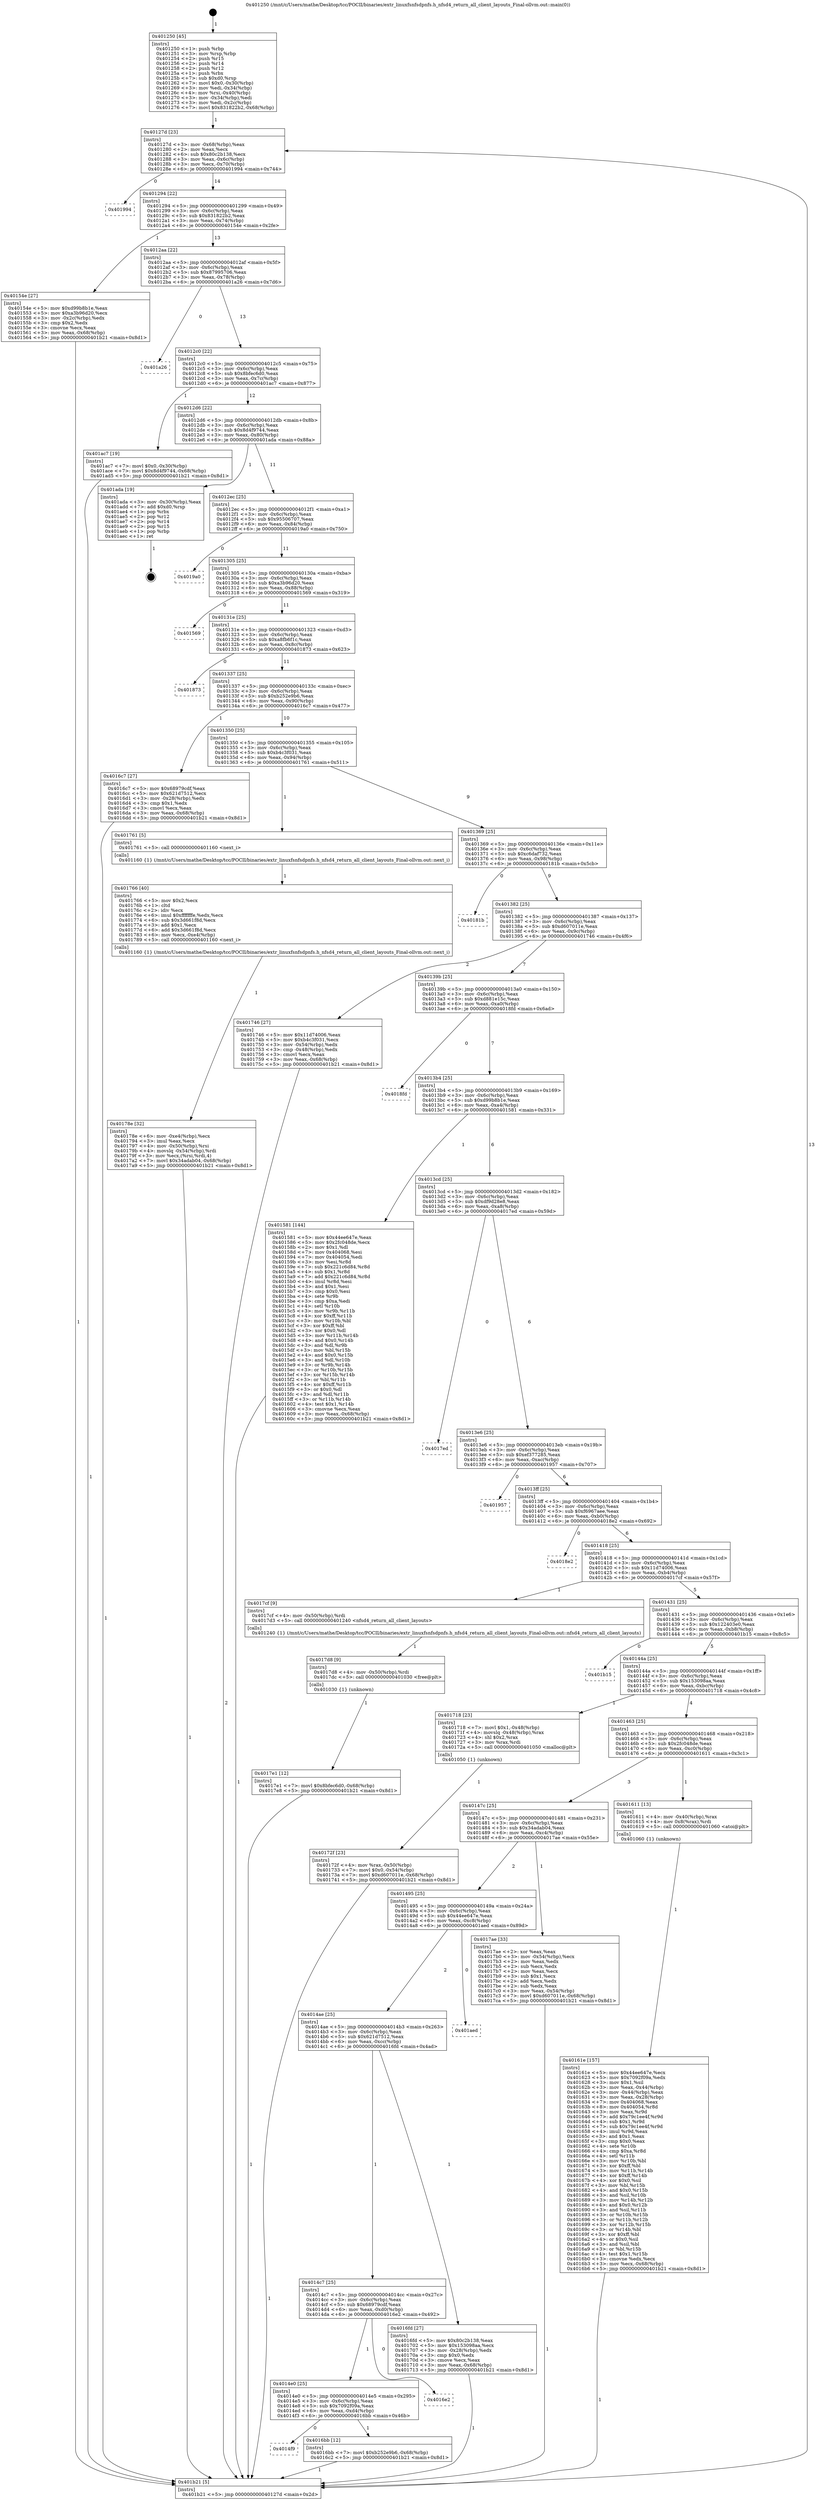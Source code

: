 digraph "0x401250" {
  label = "0x401250 (/mnt/c/Users/mathe/Desktop/tcc/POCII/binaries/extr_linuxfsnfsdpnfs.h_nfsd4_return_all_client_layouts_Final-ollvm.out::main(0))"
  labelloc = "t"
  node[shape=record]

  Entry [label="",width=0.3,height=0.3,shape=circle,fillcolor=black,style=filled]
  "0x40127d" [label="{
     0x40127d [23]\l
     | [instrs]\l
     &nbsp;&nbsp;0x40127d \<+3\>: mov -0x68(%rbp),%eax\l
     &nbsp;&nbsp;0x401280 \<+2\>: mov %eax,%ecx\l
     &nbsp;&nbsp;0x401282 \<+6\>: sub $0x80c2b138,%ecx\l
     &nbsp;&nbsp;0x401288 \<+3\>: mov %eax,-0x6c(%rbp)\l
     &nbsp;&nbsp;0x40128b \<+3\>: mov %ecx,-0x70(%rbp)\l
     &nbsp;&nbsp;0x40128e \<+6\>: je 0000000000401994 \<main+0x744\>\l
  }"]
  "0x401994" [label="{
     0x401994\l
  }", style=dashed]
  "0x401294" [label="{
     0x401294 [22]\l
     | [instrs]\l
     &nbsp;&nbsp;0x401294 \<+5\>: jmp 0000000000401299 \<main+0x49\>\l
     &nbsp;&nbsp;0x401299 \<+3\>: mov -0x6c(%rbp),%eax\l
     &nbsp;&nbsp;0x40129c \<+5\>: sub $0x831822b2,%eax\l
     &nbsp;&nbsp;0x4012a1 \<+3\>: mov %eax,-0x74(%rbp)\l
     &nbsp;&nbsp;0x4012a4 \<+6\>: je 000000000040154e \<main+0x2fe\>\l
  }"]
  Exit [label="",width=0.3,height=0.3,shape=circle,fillcolor=black,style=filled,peripheries=2]
  "0x40154e" [label="{
     0x40154e [27]\l
     | [instrs]\l
     &nbsp;&nbsp;0x40154e \<+5\>: mov $0xd99b8b1e,%eax\l
     &nbsp;&nbsp;0x401553 \<+5\>: mov $0xa3b96d20,%ecx\l
     &nbsp;&nbsp;0x401558 \<+3\>: mov -0x2c(%rbp),%edx\l
     &nbsp;&nbsp;0x40155b \<+3\>: cmp $0x2,%edx\l
     &nbsp;&nbsp;0x40155e \<+3\>: cmovne %ecx,%eax\l
     &nbsp;&nbsp;0x401561 \<+3\>: mov %eax,-0x68(%rbp)\l
     &nbsp;&nbsp;0x401564 \<+5\>: jmp 0000000000401b21 \<main+0x8d1\>\l
  }"]
  "0x4012aa" [label="{
     0x4012aa [22]\l
     | [instrs]\l
     &nbsp;&nbsp;0x4012aa \<+5\>: jmp 00000000004012af \<main+0x5f\>\l
     &nbsp;&nbsp;0x4012af \<+3\>: mov -0x6c(%rbp),%eax\l
     &nbsp;&nbsp;0x4012b2 \<+5\>: sub $0x87995706,%eax\l
     &nbsp;&nbsp;0x4012b7 \<+3\>: mov %eax,-0x78(%rbp)\l
     &nbsp;&nbsp;0x4012ba \<+6\>: je 0000000000401a26 \<main+0x7d6\>\l
  }"]
  "0x401b21" [label="{
     0x401b21 [5]\l
     | [instrs]\l
     &nbsp;&nbsp;0x401b21 \<+5\>: jmp 000000000040127d \<main+0x2d\>\l
  }"]
  "0x401250" [label="{
     0x401250 [45]\l
     | [instrs]\l
     &nbsp;&nbsp;0x401250 \<+1\>: push %rbp\l
     &nbsp;&nbsp;0x401251 \<+3\>: mov %rsp,%rbp\l
     &nbsp;&nbsp;0x401254 \<+2\>: push %r15\l
     &nbsp;&nbsp;0x401256 \<+2\>: push %r14\l
     &nbsp;&nbsp;0x401258 \<+2\>: push %r12\l
     &nbsp;&nbsp;0x40125a \<+1\>: push %rbx\l
     &nbsp;&nbsp;0x40125b \<+7\>: sub $0xd0,%rsp\l
     &nbsp;&nbsp;0x401262 \<+7\>: movl $0x0,-0x30(%rbp)\l
     &nbsp;&nbsp;0x401269 \<+3\>: mov %edi,-0x34(%rbp)\l
     &nbsp;&nbsp;0x40126c \<+4\>: mov %rsi,-0x40(%rbp)\l
     &nbsp;&nbsp;0x401270 \<+3\>: mov -0x34(%rbp),%edi\l
     &nbsp;&nbsp;0x401273 \<+3\>: mov %edi,-0x2c(%rbp)\l
     &nbsp;&nbsp;0x401276 \<+7\>: movl $0x831822b2,-0x68(%rbp)\l
  }"]
  "0x4017e1" [label="{
     0x4017e1 [12]\l
     | [instrs]\l
     &nbsp;&nbsp;0x4017e1 \<+7\>: movl $0x8bfec6d0,-0x68(%rbp)\l
     &nbsp;&nbsp;0x4017e8 \<+5\>: jmp 0000000000401b21 \<main+0x8d1\>\l
  }"]
  "0x401a26" [label="{
     0x401a26\l
  }", style=dashed]
  "0x4012c0" [label="{
     0x4012c0 [22]\l
     | [instrs]\l
     &nbsp;&nbsp;0x4012c0 \<+5\>: jmp 00000000004012c5 \<main+0x75\>\l
     &nbsp;&nbsp;0x4012c5 \<+3\>: mov -0x6c(%rbp),%eax\l
     &nbsp;&nbsp;0x4012c8 \<+5\>: sub $0x8bfec6d0,%eax\l
     &nbsp;&nbsp;0x4012cd \<+3\>: mov %eax,-0x7c(%rbp)\l
     &nbsp;&nbsp;0x4012d0 \<+6\>: je 0000000000401ac7 \<main+0x877\>\l
  }"]
  "0x4017d8" [label="{
     0x4017d8 [9]\l
     | [instrs]\l
     &nbsp;&nbsp;0x4017d8 \<+4\>: mov -0x50(%rbp),%rdi\l
     &nbsp;&nbsp;0x4017dc \<+5\>: call 0000000000401030 \<free@plt\>\l
     | [calls]\l
     &nbsp;&nbsp;0x401030 \{1\} (unknown)\l
  }"]
  "0x401ac7" [label="{
     0x401ac7 [19]\l
     | [instrs]\l
     &nbsp;&nbsp;0x401ac7 \<+7\>: movl $0x0,-0x30(%rbp)\l
     &nbsp;&nbsp;0x401ace \<+7\>: movl $0x8d4f9744,-0x68(%rbp)\l
     &nbsp;&nbsp;0x401ad5 \<+5\>: jmp 0000000000401b21 \<main+0x8d1\>\l
  }"]
  "0x4012d6" [label="{
     0x4012d6 [22]\l
     | [instrs]\l
     &nbsp;&nbsp;0x4012d6 \<+5\>: jmp 00000000004012db \<main+0x8b\>\l
     &nbsp;&nbsp;0x4012db \<+3\>: mov -0x6c(%rbp),%eax\l
     &nbsp;&nbsp;0x4012de \<+5\>: sub $0x8d4f9744,%eax\l
     &nbsp;&nbsp;0x4012e3 \<+3\>: mov %eax,-0x80(%rbp)\l
     &nbsp;&nbsp;0x4012e6 \<+6\>: je 0000000000401ada \<main+0x88a\>\l
  }"]
  "0x40178e" [label="{
     0x40178e [32]\l
     | [instrs]\l
     &nbsp;&nbsp;0x40178e \<+6\>: mov -0xe4(%rbp),%ecx\l
     &nbsp;&nbsp;0x401794 \<+3\>: imul %eax,%ecx\l
     &nbsp;&nbsp;0x401797 \<+4\>: mov -0x50(%rbp),%rsi\l
     &nbsp;&nbsp;0x40179b \<+4\>: movslq -0x54(%rbp),%rdi\l
     &nbsp;&nbsp;0x40179f \<+3\>: mov %ecx,(%rsi,%rdi,4)\l
     &nbsp;&nbsp;0x4017a2 \<+7\>: movl $0x34adab04,-0x68(%rbp)\l
     &nbsp;&nbsp;0x4017a9 \<+5\>: jmp 0000000000401b21 \<main+0x8d1\>\l
  }"]
  "0x401ada" [label="{
     0x401ada [19]\l
     | [instrs]\l
     &nbsp;&nbsp;0x401ada \<+3\>: mov -0x30(%rbp),%eax\l
     &nbsp;&nbsp;0x401add \<+7\>: add $0xd0,%rsp\l
     &nbsp;&nbsp;0x401ae4 \<+1\>: pop %rbx\l
     &nbsp;&nbsp;0x401ae5 \<+2\>: pop %r12\l
     &nbsp;&nbsp;0x401ae7 \<+2\>: pop %r14\l
     &nbsp;&nbsp;0x401ae9 \<+2\>: pop %r15\l
     &nbsp;&nbsp;0x401aeb \<+1\>: pop %rbp\l
     &nbsp;&nbsp;0x401aec \<+1\>: ret\l
  }"]
  "0x4012ec" [label="{
     0x4012ec [25]\l
     | [instrs]\l
     &nbsp;&nbsp;0x4012ec \<+5\>: jmp 00000000004012f1 \<main+0xa1\>\l
     &nbsp;&nbsp;0x4012f1 \<+3\>: mov -0x6c(%rbp),%eax\l
     &nbsp;&nbsp;0x4012f4 \<+5\>: sub $0x95506707,%eax\l
     &nbsp;&nbsp;0x4012f9 \<+6\>: mov %eax,-0x84(%rbp)\l
     &nbsp;&nbsp;0x4012ff \<+6\>: je 00000000004019a0 \<main+0x750\>\l
  }"]
  "0x401766" [label="{
     0x401766 [40]\l
     | [instrs]\l
     &nbsp;&nbsp;0x401766 \<+5\>: mov $0x2,%ecx\l
     &nbsp;&nbsp;0x40176b \<+1\>: cltd\l
     &nbsp;&nbsp;0x40176c \<+2\>: idiv %ecx\l
     &nbsp;&nbsp;0x40176e \<+6\>: imul $0xfffffffe,%edx,%ecx\l
     &nbsp;&nbsp;0x401774 \<+6\>: sub $0x3d661f8d,%ecx\l
     &nbsp;&nbsp;0x40177a \<+3\>: add $0x1,%ecx\l
     &nbsp;&nbsp;0x40177d \<+6\>: add $0x3d661f8d,%ecx\l
     &nbsp;&nbsp;0x401783 \<+6\>: mov %ecx,-0xe4(%rbp)\l
     &nbsp;&nbsp;0x401789 \<+5\>: call 0000000000401160 \<next_i\>\l
     | [calls]\l
     &nbsp;&nbsp;0x401160 \{1\} (/mnt/c/Users/mathe/Desktop/tcc/POCII/binaries/extr_linuxfsnfsdpnfs.h_nfsd4_return_all_client_layouts_Final-ollvm.out::next_i)\l
  }"]
  "0x4019a0" [label="{
     0x4019a0\l
  }", style=dashed]
  "0x401305" [label="{
     0x401305 [25]\l
     | [instrs]\l
     &nbsp;&nbsp;0x401305 \<+5\>: jmp 000000000040130a \<main+0xba\>\l
     &nbsp;&nbsp;0x40130a \<+3\>: mov -0x6c(%rbp),%eax\l
     &nbsp;&nbsp;0x40130d \<+5\>: sub $0xa3b96d20,%eax\l
     &nbsp;&nbsp;0x401312 \<+6\>: mov %eax,-0x88(%rbp)\l
     &nbsp;&nbsp;0x401318 \<+6\>: je 0000000000401569 \<main+0x319\>\l
  }"]
  "0x40172f" [label="{
     0x40172f [23]\l
     | [instrs]\l
     &nbsp;&nbsp;0x40172f \<+4\>: mov %rax,-0x50(%rbp)\l
     &nbsp;&nbsp;0x401733 \<+7\>: movl $0x0,-0x54(%rbp)\l
     &nbsp;&nbsp;0x40173a \<+7\>: movl $0xd607011e,-0x68(%rbp)\l
     &nbsp;&nbsp;0x401741 \<+5\>: jmp 0000000000401b21 \<main+0x8d1\>\l
  }"]
  "0x401569" [label="{
     0x401569\l
  }", style=dashed]
  "0x40131e" [label="{
     0x40131e [25]\l
     | [instrs]\l
     &nbsp;&nbsp;0x40131e \<+5\>: jmp 0000000000401323 \<main+0xd3\>\l
     &nbsp;&nbsp;0x401323 \<+3\>: mov -0x6c(%rbp),%eax\l
     &nbsp;&nbsp;0x401326 \<+5\>: sub $0xa8fb6f1c,%eax\l
     &nbsp;&nbsp;0x40132b \<+6\>: mov %eax,-0x8c(%rbp)\l
     &nbsp;&nbsp;0x401331 \<+6\>: je 0000000000401873 \<main+0x623\>\l
  }"]
  "0x4014f9" [label="{
     0x4014f9\l
  }", style=dashed]
  "0x401873" [label="{
     0x401873\l
  }", style=dashed]
  "0x401337" [label="{
     0x401337 [25]\l
     | [instrs]\l
     &nbsp;&nbsp;0x401337 \<+5\>: jmp 000000000040133c \<main+0xec\>\l
     &nbsp;&nbsp;0x40133c \<+3\>: mov -0x6c(%rbp),%eax\l
     &nbsp;&nbsp;0x40133f \<+5\>: sub $0xb252e9b6,%eax\l
     &nbsp;&nbsp;0x401344 \<+6\>: mov %eax,-0x90(%rbp)\l
     &nbsp;&nbsp;0x40134a \<+6\>: je 00000000004016c7 \<main+0x477\>\l
  }"]
  "0x4016bb" [label="{
     0x4016bb [12]\l
     | [instrs]\l
     &nbsp;&nbsp;0x4016bb \<+7\>: movl $0xb252e9b6,-0x68(%rbp)\l
     &nbsp;&nbsp;0x4016c2 \<+5\>: jmp 0000000000401b21 \<main+0x8d1\>\l
  }"]
  "0x4016c7" [label="{
     0x4016c7 [27]\l
     | [instrs]\l
     &nbsp;&nbsp;0x4016c7 \<+5\>: mov $0x68979cdf,%eax\l
     &nbsp;&nbsp;0x4016cc \<+5\>: mov $0x621d7512,%ecx\l
     &nbsp;&nbsp;0x4016d1 \<+3\>: mov -0x28(%rbp),%edx\l
     &nbsp;&nbsp;0x4016d4 \<+3\>: cmp $0x1,%edx\l
     &nbsp;&nbsp;0x4016d7 \<+3\>: cmovl %ecx,%eax\l
     &nbsp;&nbsp;0x4016da \<+3\>: mov %eax,-0x68(%rbp)\l
     &nbsp;&nbsp;0x4016dd \<+5\>: jmp 0000000000401b21 \<main+0x8d1\>\l
  }"]
  "0x401350" [label="{
     0x401350 [25]\l
     | [instrs]\l
     &nbsp;&nbsp;0x401350 \<+5\>: jmp 0000000000401355 \<main+0x105\>\l
     &nbsp;&nbsp;0x401355 \<+3\>: mov -0x6c(%rbp),%eax\l
     &nbsp;&nbsp;0x401358 \<+5\>: sub $0xb4c3f031,%eax\l
     &nbsp;&nbsp;0x40135d \<+6\>: mov %eax,-0x94(%rbp)\l
     &nbsp;&nbsp;0x401363 \<+6\>: je 0000000000401761 \<main+0x511\>\l
  }"]
  "0x4014e0" [label="{
     0x4014e0 [25]\l
     | [instrs]\l
     &nbsp;&nbsp;0x4014e0 \<+5\>: jmp 00000000004014e5 \<main+0x295\>\l
     &nbsp;&nbsp;0x4014e5 \<+3\>: mov -0x6c(%rbp),%eax\l
     &nbsp;&nbsp;0x4014e8 \<+5\>: sub $0x7092f09a,%eax\l
     &nbsp;&nbsp;0x4014ed \<+6\>: mov %eax,-0xd4(%rbp)\l
     &nbsp;&nbsp;0x4014f3 \<+6\>: je 00000000004016bb \<main+0x46b\>\l
  }"]
  "0x401761" [label="{
     0x401761 [5]\l
     | [instrs]\l
     &nbsp;&nbsp;0x401761 \<+5\>: call 0000000000401160 \<next_i\>\l
     | [calls]\l
     &nbsp;&nbsp;0x401160 \{1\} (/mnt/c/Users/mathe/Desktop/tcc/POCII/binaries/extr_linuxfsnfsdpnfs.h_nfsd4_return_all_client_layouts_Final-ollvm.out::next_i)\l
  }"]
  "0x401369" [label="{
     0x401369 [25]\l
     | [instrs]\l
     &nbsp;&nbsp;0x401369 \<+5\>: jmp 000000000040136e \<main+0x11e\>\l
     &nbsp;&nbsp;0x40136e \<+3\>: mov -0x6c(%rbp),%eax\l
     &nbsp;&nbsp;0x401371 \<+5\>: sub $0xc6daf732,%eax\l
     &nbsp;&nbsp;0x401376 \<+6\>: mov %eax,-0x98(%rbp)\l
     &nbsp;&nbsp;0x40137c \<+6\>: je 000000000040181b \<main+0x5cb\>\l
  }"]
  "0x4016e2" [label="{
     0x4016e2\l
  }", style=dashed]
  "0x40181b" [label="{
     0x40181b\l
  }", style=dashed]
  "0x401382" [label="{
     0x401382 [25]\l
     | [instrs]\l
     &nbsp;&nbsp;0x401382 \<+5\>: jmp 0000000000401387 \<main+0x137\>\l
     &nbsp;&nbsp;0x401387 \<+3\>: mov -0x6c(%rbp),%eax\l
     &nbsp;&nbsp;0x40138a \<+5\>: sub $0xd607011e,%eax\l
     &nbsp;&nbsp;0x40138f \<+6\>: mov %eax,-0x9c(%rbp)\l
     &nbsp;&nbsp;0x401395 \<+6\>: je 0000000000401746 \<main+0x4f6\>\l
  }"]
  "0x4014c7" [label="{
     0x4014c7 [25]\l
     | [instrs]\l
     &nbsp;&nbsp;0x4014c7 \<+5\>: jmp 00000000004014cc \<main+0x27c\>\l
     &nbsp;&nbsp;0x4014cc \<+3\>: mov -0x6c(%rbp),%eax\l
     &nbsp;&nbsp;0x4014cf \<+5\>: sub $0x68979cdf,%eax\l
     &nbsp;&nbsp;0x4014d4 \<+6\>: mov %eax,-0xd0(%rbp)\l
     &nbsp;&nbsp;0x4014da \<+6\>: je 00000000004016e2 \<main+0x492\>\l
  }"]
  "0x401746" [label="{
     0x401746 [27]\l
     | [instrs]\l
     &nbsp;&nbsp;0x401746 \<+5\>: mov $0x11d74006,%eax\l
     &nbsp;&nbsp;0x40174b \<+5\>: mov $0xb4c3f031,%ecx\l
     &nbsp;&nbsp;0x401750 \<+3\>: mov -0x54(%rbp),%edx\l
     &nbsp;&nbsp;0x401753 \<+3\>: cmp -0x48(%rbp),%edx\l
     &nbsp;&nbsp;0x401756 \<+3\>: cmovl %ecx,%eax\l
     &nbsp;&nbsp;0x401759 \<+3\>: mov %eax,-0x68(%rbp)\l
     &nbsp;&nbsp;0x40175c \<+5\>: jmp 0000000000401b21 \<main+0x8d1\>\l
  }"]
  "0x40139b" [label="{
     0x40139b [25]\l
     | [instrs]\l
     &nbsp;&nbsp;0x40139b \<+5\>: jmp 00000000004013a0 \<main+0x150\>\l
     &nbsp;&nbsp;0x4013a0 \<+3\>: mov -0x6c(%rbp),%eax\l
     &nbsp;&nbsp;0x4013a3 \<+5\>: sub $0xd881e15c,%eax\l
     &nbsp;&nbsp;0x4013a8 \<+6\>: mov %eax,-0xa0(%rbp)\l
     &nbsp;&nbsp;0x4013ae \<+6\>: je 00000000004018fd \<main+0x6ad\>\l
  }"]
  "0x4016fd" [label="{
     0x4016fd [27]\l
     | [instrs]\l
     &nbsp;&nbsp;0x4016fd \<+5\>: mov $0x80c2b138,%eax\l
     &nbsp;&nbsp;0x401702 \<+5\>: mov $0x153098aa,%ecx\l
     &nbsp;&nbsp;0x401707 \<+3\>: mov -0x28(%rbp),%edx\l
     &nbsp;&nbsp;0x40170a \<+3\>: cmp $0x0,%edx\l
     &nbsp;&nbsp;0x40170d \<+3\>: cmove %ecx,%eax\l
     &nbsp;&nbsp;0x401710 \<+3\>: mov %eax,-0x68(%rbp)\l
     &nbsp;&nbsp;0x401713 \<+5\>: jmp 0000000000401b21 \<main+0x8d1\>\l
  }"]
  "0x4018fd" [label="{
     0x4018fd\l
  }", style=dashed]
  "0x4013b4" [label="{
     0x4013b4 [25]\l
     | [instrs]\l
     &nbsp;&nbsp;0x4013b4 \<+5\>: jmp 00000000004013b9 \<main+0x169\>\l
     &nbsp;&nbsp;0x4013b9 \<+3\>: mov -0x6c(%rbp),%eax\l
     &nbsp;&nbsp;0x4013bc \<+5\>: sub $0xd99b8b1e,%eax\l
     &nbsp;&nbsp;0x4013c1 \<+6\>: mov %eax,-0xa4(%rbp)\l
     &nbsp;&nbsp;0x4013c7 \<+6\>: je 0000000000401581 \<main+0x331\>\l
  }"]
  "0x4014ae" [label="{
     0x4014ae [25]\l
     | [instrs]\l
     &nbsp;&nbsp;0x4014ae \<+5\>: jmp 00000000004014b3 \<main+0x263\>\l
     &nbsp;&nbsp;0x4014b3 \<+3\>: mov -0x6c(%rbp),%eax\l
     &nbsp;&nbsp;0x4014b6 \<+5\>: sub $0x621d7512,%eax\l
     &nbsp;&nbsp;0x4014bb \<+6\>: mov %eax,-0xcc(%rbp)\l
     &nbsp;&nbsp;0x4014c1 \<+6\>: je 00000000004016fd \<main+0x4ad\>\l
  }"]
  "0x401581" [label="{
     0x401581 [144]\l
     | [instrs]\l
     &nbsp;&nbsp;0x401581 \<+5\>: mov $0x44ee647e,%eax\l
     &nbsp;&nbsp;0x401586 \<+5\>: mov $0x2fc048de,%ecx\l
     &nbsp;&nbsp;0x40158b \<+2\>: mov $0x1,%dl\l
     &nbsp;&nbsp;0x40158d \<+7\>: mov 0x404068,%esi\l
     &nbsp;&nbsp;0x401594 \<+7\>: mov 0x404054,%edi\l
     &nbsp;&nbsp;0x40159b \<+3\>: mov %esi,%r8d\l
     &nbsp;&nbsp;0x40159e \<+7\>: sub $0x221c6d84,%r8d\l
     &nbsp;&nbsp;0x4015a5 \<+4\>: sub $0x1,%r8d\l
     &nbsp;&nbsp;0x4015a9 \<+7\>: add $0x221c6d84,%r8d\l
     &nbsp;&nbsp;0x4015b0 \<+4\>: imul %r8d,%esi\l
     &nbsp;&nbsp;0x4015b4 \<+3\>: and $0x1,%esi\l
     &nbsp;&nbsp;0x4015b7 \<+3\>: cmp $0x0,%esi\l
     &nbsp;&nbsp;0x4015ba \<+4\>: sete %r9b\l
     &nbsp;&nbsp;0x4015be \<+3\>: cmp $0xa,%edi\l
     &nbsp;&nbsp;0x4015c1 \<+4\>: setl %r10b\l
     &nbsp;&nbsp;0x4015c5 \<+3\>: mov %r9b,%r11b\l
     &nbsp;&nbsp;0x4015c8 \<+4\>: xor $0xff,%r11b\l
     &nbsp;&nbsp;0x4015cc \<+3\>: mov %r10b,%bl\l
     &nbsp;&nbsp;0x4015cf \<+3\>: xor $0xff,%bl\l
     &nbsp;&nbsp;0x4015d2 \<+3\>: xor $0x0,%dl\l
     &nbsp;&nbsp;0x4015d5 \<+3\>: mov %r11b,%r14b\l
     &nbsp;&nbsp;0x4015d8 \<+4\>: and $0x0,%r14b\l
     &nbsp;&nbsp;0x4015dc \<+3\>: and %dl,%r9b\l
     &nbsp;&nbsp;0x4015df \<+3\>: mov %bl,%r15b\l
     &nbsp;&nbsp;0x4015e2 \<+4\>: and $0x0,%r15b\l
     &nbsp;&nbsp;0x4015e6 \<+3\>: and %dl,%r10b\l
     &nbsp;&nbsp;0x4015e9 \<+3\>: or %r9b,%r14b\l
     &nbsp;&nbsp;0x4015ec \<+3\>: or %r10b,%r15b\l
     &nbsp;&nbsp;0x4015ef \<+3\>: xor %r15b,%r14b\l
     &nbsp;&nbsp;0x4015f2 \<+3\>: or %bl,%r11b\l
     &nbsp;&nbsp;0x4015f5 \<+4\>: xor $0xff,%r11b\l
     &nbsp;&nbsp;0x4015f9 \<+3\>: or $0x0,%dl\l
     &nbsp;&nbsp;0x4015fc \<+3\>: and %dl,%r11b\l
     &nbsp;&nbsp;0x4015ff \<+3\>: or %r11b,%r14b\l
     &nbsp;&nbsp;0x401602 \<+4\>: test $0x1,%r14b\l
     &nbsp;&nbsp;0x401606 \<+3\>: cmovne %ecx,%eax\l
     &nbsp;&nbsp;0x401609 \<+3\>: mov %eax,-0x68(%rbp)\l
     &nbsp;&nbsp;0x40160c \<+5\>: jmp 0000000000401b21 \<main+0x8d1\>\l
  }"]
  "0x4013cd" [label="{
     0x4013cd [25]\l
     | [instrs]\l
     &nbsp;&nbsp;0x4013cd \<+5\>: jmp 00000000004013d2 \<main+0x182\>\l
     &nbsp;&nbsp;0x4013d2 \<+3\>: mov -0x6c(%rbp),%eax\l
     &nbsp;&nbsp;0x4013d5 \<+5\>: sub $0xdf9d28e8,%eax\l
     &nbsp;&nbsp;0x4013da \<+6\>: mov %eax,-0xa8(%rbp)\l
     &nbsp;&nbsp;0x4013e0 \<+6\>: je 00000000004017ed \<main+0x59d\>\l
  }"]
  "0x401aed" [label="{
     0x401aed\l
  }", style=dashed]
  "0x4017ed" [label="{
     0x4017ed\l
  }", style=dashed]
  "0x4013e6" [label="{
     0x4013e6 [25]\l
     | [instrs]\l
     &nbsp;&nbsp;0x4013e6 \<+5\>: jmp 00000000004013eb \<main+0x19b\>\l
     &nbsp;&nbsp;0x4013eb \<+3\>: mov -0x6c(%rbp),%eax\l
     &nbsp;&nbsp;0x4013ee \<+5\>: sub $0xef377285,%eax\l
     &nbsp;&nbsp;0x4013f3 \<+6\>: mov %eax,-0xac(%rbp)\l
     &nbsp;&nbsp;0x4013f9 \<+6\>: je 0000000000401957 \<main+0x707\>\l
  }"]
  "0x401495" [label="{
     0x401495 [25]\l
     | [instrs]\l
     &nbsp;&nbsp;0x401495 \<+5\>: jmp 000000000040149a \<main+0x24a\>\l
     &nbsp;&nbsp;0x40149a \<+3\>: mov -0x6c(%rbp),%eax\l
     &nbsp;&nbsp;0x40149d \<+5\>: sub $0x44ee647e,%eax\l
     &nbsp;&nbsp;0x4014a2 \<+6\>: mov %eax,-0xc8(%rbp)\l
     &nbsp;&nbsp;0x4014a8 \<+6\>: je 0000000000401aed \<main+0x89d\>\l
  }"]
  "0x401957" [label="{
     0x401957\l
  }", style=dashed]
  "0x4013ff" [label="{
     0x4013ff [25]\l
     | [instrs]\l
     &nbsp;&nbsp;0x4013ff \<+5\>: jmp 0000000000401404 \<main+0x1b4\>\l
     &nbsp;&nbsp;0x401404 \<+3\>: mov -0x6c(%rbp),%eax\l
     &nbsp;&nbsp;0x401407 \<+5\>: sub $0xf6967aee,%eax\l
     &nbsp;&nbsp;0x40140c \<+6\>: mov %eax,-0xb0(%rbp)\l
     &nbsp;&nbsp;0x401412 \<+6\>: je 00000000004018e2 \<main+0x692\>\l
  }"]
  "0x4017ae" [label="{
     0x4017ae [33]\l
     | [instrs]\l
     &nbsp;&nbsp;0x4017ae \<+2\>: xor %eax,%eax\l
     &nbsp;&nbsp;0x4017b0 \<+3\>: mov -0x54(%rbp),%ecx\l
     &nbsp;&nbsp;0x4017b3 \<+2\>: mov %eax,%edx\l
     &nbsp;&nbsp;0x4017b5 \<+2\>: sub %ecx,%edx\l
     &nbsp;&nbsp;0x4017b7 \<+2\>: mov %eax,%ecx\l
     &nbsp;&nbsp;0x4017b9 \<+3\>: sub $0x1,%ecx\l
     &nbsp;&nbsp;0x4017bc \<+2\>: add %ecx,%edx\l
     &nbsp;&nbsp;0x4017be \<+2\>: sub %edx,%eax\l
     &nbsp;&nbsp;0x4017c0 \<+3\>: mov %eax,-0x54(%rbp)\l
     &nbsp;&nbsp;0x4017c3 \<+7\>: movl $0xd607011e,-0x68(%rbp)\l
     &nbsp;&nbsp;0x4017ca \<+5\>: jmp 0000000000401b21 \<main+0x8d1\>\l
  }"]
  "0x4018e2" [label="{
     0x4018e2\l
  }", style=dashed]
  "0x401418" [label="{
     0x401418 [25]\l
     | [instrs]\l
     &nbsp;&nbsp;0x401418 \<+5\>: jmp 000000000040141d \<main+0x1cd\>\l
     &nbsp;&nbsp;0x40141d \<+3\>: mov -0x6c(%rbp),%eax\l
     &nbsp;&nbsp;0x401420 \<+5\>: sub $0x11d74006,%eax\l
     &nbsp;&nbsp;0x401425 \<+6\>: mov %eax,-0xb4(%rbp)\l
     &nbsp;&nbsp;0x40142b \<+6\>: je 00000000004017cf \<main+0x57f\>\l
  }"]
  "0x40161e" [label="{
     0x40161e [157]\l
     | [instrs]\l
     &nbsp;&nbsp;0x40161e \<+5\>: mov $0x44ee647e,%ecx\l
     &nbsp;&nbsp;0x401623 \<+5\>: mov $0x7092f09a,%edx\l
     &nbsp;&nbsp;0x401628 \<+3\>: mov $0x1,%sil\l
     &nbsp;&nbsp;0x40162b \<+3\>: mov %eax,-0x44(%rbp)\l
     &nbsp;&nbsp;0x40162e \<+3\>: mov -0x44(%rbp),%eax\l
     &nbsp;&nbsp;0x401631 \<+3\>: mov %eax,-0x28(%rbp)\l
     &nbsp;&nbsp;0x401634 \<+7\>: mov 0x404068,%eax\l
     &nbsp;&nbsp;0x40163b \<+8\>: mov 0x404054,%r8d\l
     &nbsp;&nbsp;0x401643 \<+3\>: mov %eax,%r9d\l
     &nbsp;&nbsp;0x401646 \<+7\>: add $0x79c1ee4f,%r9d\l
     &nbsp;&nbsp;0x40164d \<+4\>: sub $0x1,%r9d\l
     &nbsp;&nbsp;0x401651 \<+7\>: sub $0x79c1ee4f,%r9d\l
     &nbsp;&nbsp;0x401658 \<+4\>: imul %r9d,%eax\l
     &nbsp;&nbsp;0x40165c \<+3\>: and $0x1,%eax\l
     &nbsp;&nbsp;0x40165f \<+3\>: cmp $0x0,%eax\l
     &nbsp;&nbsp;0x401662 \<+4\>: sete %r10b\l
     &nbsp;&nbsp;0x401666 \<+4\>: cmp $0xa,%r8d\l
     &nbsp;&nbsp;0x40166a \<+4\>: setl %r11b\l
     &nbsp;&nbsp;0x40166e \<+3\>: mov %r10b,%bl\l
     &nbsp;&nbsp;0x401671 \<+3\>: xor $0xff,%bl\l
     &nbsp;&nbsp;0x401674 \<+3\>: mov %r11b,%r14b\l
     &nbsp;&nbsp;0x401677 \<+4\>: xor $0xff,%r14b\l
     &nbsp;&nbsp;0x40167b \<+4\>: xor $0x0,%sil\l
     &nbsp;&nbsp;0x40167f \<+3\>: mov %bl,%r15b\l
     &nbsp;&nbsp;0x401682 \<+4\>: and $0x0,%r15b\l
     &nbsp;&nbsp;0x401686 \<+3\>: and %sil,%r10b\l
     &nbsp;&nbsp;0x401689 \<+3\>: mov %r14b,%r12b\l
     &nbsp;&nbsp;0x40168c \<+4\>: and $0x0,%r12b\l
     &nbsp;&nbsp;0x401690 \<+3\>: and %sil,%r11b\l
     &nbsp;&nbsp;0x401693 \<+3\>: or %r10b,%r15b\l
     &nbsp;&nbsp;0x401696 \<+3\>: or %r11b,%r12b\l
     &nbsp;&nbsp;0x401699 \<+3\>: xor %r12b,%r15b\l
     &nbsp;&nbsp;0x40169c \<+3\>: or %r14b,%bl\l
     &nbsp;&nbsp;0x40169f \<+3\>: xor $0xff,%bl\l
     &nbsp;&nbsp;0x4016a2 \<+4\>: or $0x0,%sil\l
     &nbsp;&nbsp;0x4016a6 \<+3\>: and %sil,%bl\l
     &nbsp;&nbsp;0x4016a9 \<+3\>: or %bl,%r15b\l
     &nbsp;&nbsp;0x4016ac \<+4\>: test $0x1,%r15b\l
     &nbsp;&nbsp;0x4016b0 \<+3\>: cmovne %edx,%ecx\l
     &nbsp;&nbsp;0x4016b3 \<+3\>: mov %ecx,-0x68(%rbp)\l
     &nbsp;&nbsp;0x4016b6 \<+5\>: jmp 0000000000401b21 \<main+0x8d1\>\l
  }"]
  "0x4017cf" [label="{
     0x4017cf [9]\l
     | [instrs]\l
     &nbsp;&nbsp;0x4017cf \<+4\>: mov -0x50(%rbp),%rdi\l
     &nbsp;&nbsp;0x4017d3 \<+5\>: call 0000000000401240 \<nfsd4_return_all_client_layouts\>\l
     | [calls]\l
     &nbsp;&nbsp;0x401240 \{1\} (/mnt/c/Users/mathe/Desktop/tcc/POCII/binaries/extr_linuxfsnfsdpnfs.h_nfsd4_return_all_client_layouts_Final-ollvm.out::nfsd4_return_all_client_layouts)\l
  }"]
  "0x401431" [label="{
     0x401431 [25]\l
     | [instrs]\l
     &nbsp;&nbsp;0x401431 \<+5\>: jmp 0000000000401436 \<main+0x1e6\>\l
     &nbsp;&nbsp;0x401436 \<+3\>: mov -0x6c(%rbp),%eax\l
     &nbsp;&nbsp;0x401439 \<+5\>: sub $0x122403e0,%eax\l
     &nbsp;&nbsp;0x40143e \<+6\>: mov %eax,-0xb8(%rbp)\l
     &nbsp;&nbsp;0x401444 \<+6\>: je 0000000000401b15 \<main+0x8c5\>\l
  }"]
  "0x40147c" [label="{
     0x40147c [25]\l
     | [instrs]\l
     &nbsp;&nbsp;0x40147c \<+5\>: jmp 0000000000401481 \<main+0x231\>\l
     &nbsp;&nbsp;0x401481 \<+3\>: mov -0x6c(%rbp),%eax\l
     &nbsp;&nbsp;0x401484 \<+5\>: sub $0x34adab04,%eax\l
     &nbsp;&nbsp;0x401489 \<+6\>: mov %eax,-0xc4(%rbp)\l
     &nbsp;&nbsp;0x40148f \<+6\>: je 00000000004017ae \<main+0x55e\>\l
  }"]
  "0x401b15" [label="{
     0x401b15\l
  }", style=dashed]
  "0x40144a" [label="{
     0x40144a [25]\l
     | [instrs]\l
     &nbsp;&nbsp;0x40144a \<+5\>: jmp 000000000040144f \<main+0x1ff\>\l
     &nbsp;&nbsp;0x40144f \<+3\>: mov -0x6c(%rbp),%eax\l
     &nbsp;&nbsp;0x401452 \<+5\>: sub $0x153098aa,%eax\l
     &nbsp;&nbsp;0x401457 \<+6\>: mov %eax,-0xbc(%rbp)\l
     &nbsp;&nbsp;0x40145d \<+6\>: je 0000000000401718 \<main+0x4c8\>\l
  }"]
  "0x401611" [label="{
     0x401611 [13]\l
     | [instrs]\l
     &nbsp;&nbsp;0x401611 \<+4\>: mov -0x40(%rbp),%rax\l
     &nbsp;&nbsp;0x401615 \<+4\>: mov 0x8(%rax),%rdi\l
     &nbsp;&nbsp;0x401619 \<+5\>: call 0000000000401060 \<atoi@plt\>\l
     | [calls]\l
     &nbsp;&nbsp;0x401060 \{1\} (unknown)\l
  }"]
  "0x401718" [label="{
     0x401718 [23]\l
     | [instrs]\l
     &nbsp;&nbsp;0x401718 \<+7\>: movl $0x1,-0x48(%rbp)\l
     &nbsp;&nbsp;0x40171f \<+4\>: movslq -0x48(%rbp),%rax\l
     &nbsp;&nbsp;0x401723 \<+4\>: shl $0x2,%rax\l
     &nbsp;&nbsp;0x401727 \<+3\>: mov %rax,%rdi\l
     &nbsp;&nbsp;0x40172a \<+5\>: call 0000000000401050 \<malloc@plt\>\l
     | [calls]\l
     &nbsp;&nbsp;0x401050 \{1\} (unknown)\l
  }"]
  "0x401463" [label="{
     0x401463 [25]\l
     | [instrs]\l
     &nbsp;&nbsp;0x401463 \<+5\>: jmp 0000000000401468 \<main+0x218\>\l
     &nbsp;&nbsp;0x401468 \<+3\>: mov -0x6c(%rbp),%eax\l
     &nbsp;&nbsp;0x40146b \<+5\>: sub $0x2fc048de,%eax\l
     &nbsp;&nbsp;0x401470 \<+6\>: mov %eax,-0xc0(%rbp)\l
     &nbsp;&nbsp;0x401476 \<+6\>: je 0000000000401611 \<main+0x3c1\>\l
  }"]
  Entry -> "0x401250" [label=" 1"]
  "0x40127d" -> "0x401994" [label=" 0"]
  "0x40127d" -> "0x401294" [label=" 14"]
  "0x401ada" -> Exit [label=" 1"]
  "0x401294" -> "0x40154e" [label=" 1"]
  "0x401294" -> "0x4012aa" [label=" 13"]
  "0x40154e" -> "0x401b21" [label=" 1"]
  "0x401250" -> "0x40127d" [label=" 1"]
  "0x401b21" -> "0x40127d" [label=" 13"]
  "0x401ac7" -> "0x401b21" [label=" 1"]
  "0x4012aa" -> "0x401a26" [label=" 0"]
  "0x4012aa" -> "0x4012c0" [label=" 13"]
  "0x4017e1" -> "0x401b21" [label=" 1"]
  "0x4012c0" -> "0x401ac7" [label=" 1"]
  "0x4012c0" -> "0x4012d6" [label=" 12"]
  "0x4017d8" -> "0x4017e1" [label=" 1"]
  "0x4012d6" -> "0x401ada" [label=" 1"]
  "0x4012d6" -> "0x4012ec" [label=" 11"]
  "0x4017cf" -> "0x4017d8" [label=" 1"]
  "0x4012ec" -> "0x4019a0" [label=" 0"]
  "0x4012ec" -> "0x401305" [label=" 11"]
  "0x4017ae" -> "0x401b21" [label=" 1"]
  "0x401305" -> "0x401569" [label=" 0"]
  "0x401305" -> "0x40131e" [label=" 11"]
  "0x40178e" -> "0x401b21" [label=" 1"]
  "0x40131e" -> "0x401873" [label=" 0"]
  "0x40131e" -> "0x401337" [label=" 11"]
  "0x401766" -> "0x40178e" [label=" 1"]
  "0x401337" -> "0x4016c7" [label=" 1"]
  "0x401337" -> "0x401350" [label=" 10"]
  "0x401761" -> "0x401766" [label=" 1"]
  "0x401350" -> "0x401761" [label=" 1"]
  "0x401350" -> "0x401369" [label=" 9"]
  "0x40172f" -> "0x401b21" [label=" 1"]
  "0x401369" -> "0x40181b" [label=" 0"]
  "0x401369" -> "0x401382" [label=" 9"]
  "0x401718" -> "0x40172f" [label=" 1"]
  "0x401382" -> "0x401746" [label=" 2"]
  "0x401382" -> "0x40139b" [label=" 7"]
  "0x4016c7" -> "0x401b21" [label=" 1"]
  "0x40139b" -> "0x4018fd" [label=" 0"]
  "0x40139b" -> "0x4013b4" [label=" 7"]
  "0x4016bb" -> "0x401b21" [label=" 1"]
  "0x4013b4" -> "0x401581" [label=" 1"]
  "0x4013b4" -> "0x4013cd" [label=" 6"]
  "0x401581" -> "0x401b21" [label=" 1"]
  "0x4014e0" -> "0x4016bb" [label=" 1"]
  "0x4013cd" -> "0x4017ed" [label=" 0"]
  "0x4013cd" -> "0x4013e6" [label=" 6"]
  "0x401746" -> "0x401b21" [label=" 2"]
  "0x4013e6" -> "0x401957" [label=" 0"]
  "0x4013e6" -> "0x4013ff" [label=" 6"]
  "0x4014c7" -> "0x4016e2" [label=" 0"]
  "0x4013ff" -> "0x4018e2" [label=" 0"]
  "0x4013ff" -> "0x401418" [label=" 6"]
  "0x4016fd" -> "0x401b21" [label=" 1"]
  "0x401418" -> "0x4017cf" [label=" 1"]
  "0x401418" -> "0x401431" [label=" 5"]
  "0x4014ae" -> "0x4016fd" [label=" 1"]
  "0x401431" -> "0x401b15" [label=" 0"]
  "0x401431" -> "0x40144a" [label=" 5"]
  "0x4014e0" -> "0x4014f9" [label=" 0"]
  "0x40144a" -> "0x401718" [label=" 1"]
  "0x40144a" -> "0x401463" [label=" 4"]
  "0x401495" -> "0x4014ae" [label=" 2"]
  "0x401463" -> "0x401611" [label=" 1"]
  "0x401463" -> "0x40147c" [label=" 3"]
  "0x401611" -> "0x40161e" [label=" 1"]
  "0x40161e" -> "0x401b21" [label=" 1"]
  "0x4014ae" -> "0x4014c7" [label=" 1"]
  "0x40147c" -> "0x4017ae" [label=" 1"]
  "0x40147c" -> "0x401495" [label=" 2"]
  "0x4014c7" -> "0x4014e0" [label=" 1"]
  "0x401495" -> "0x401aed" [label=" 0"]
}
